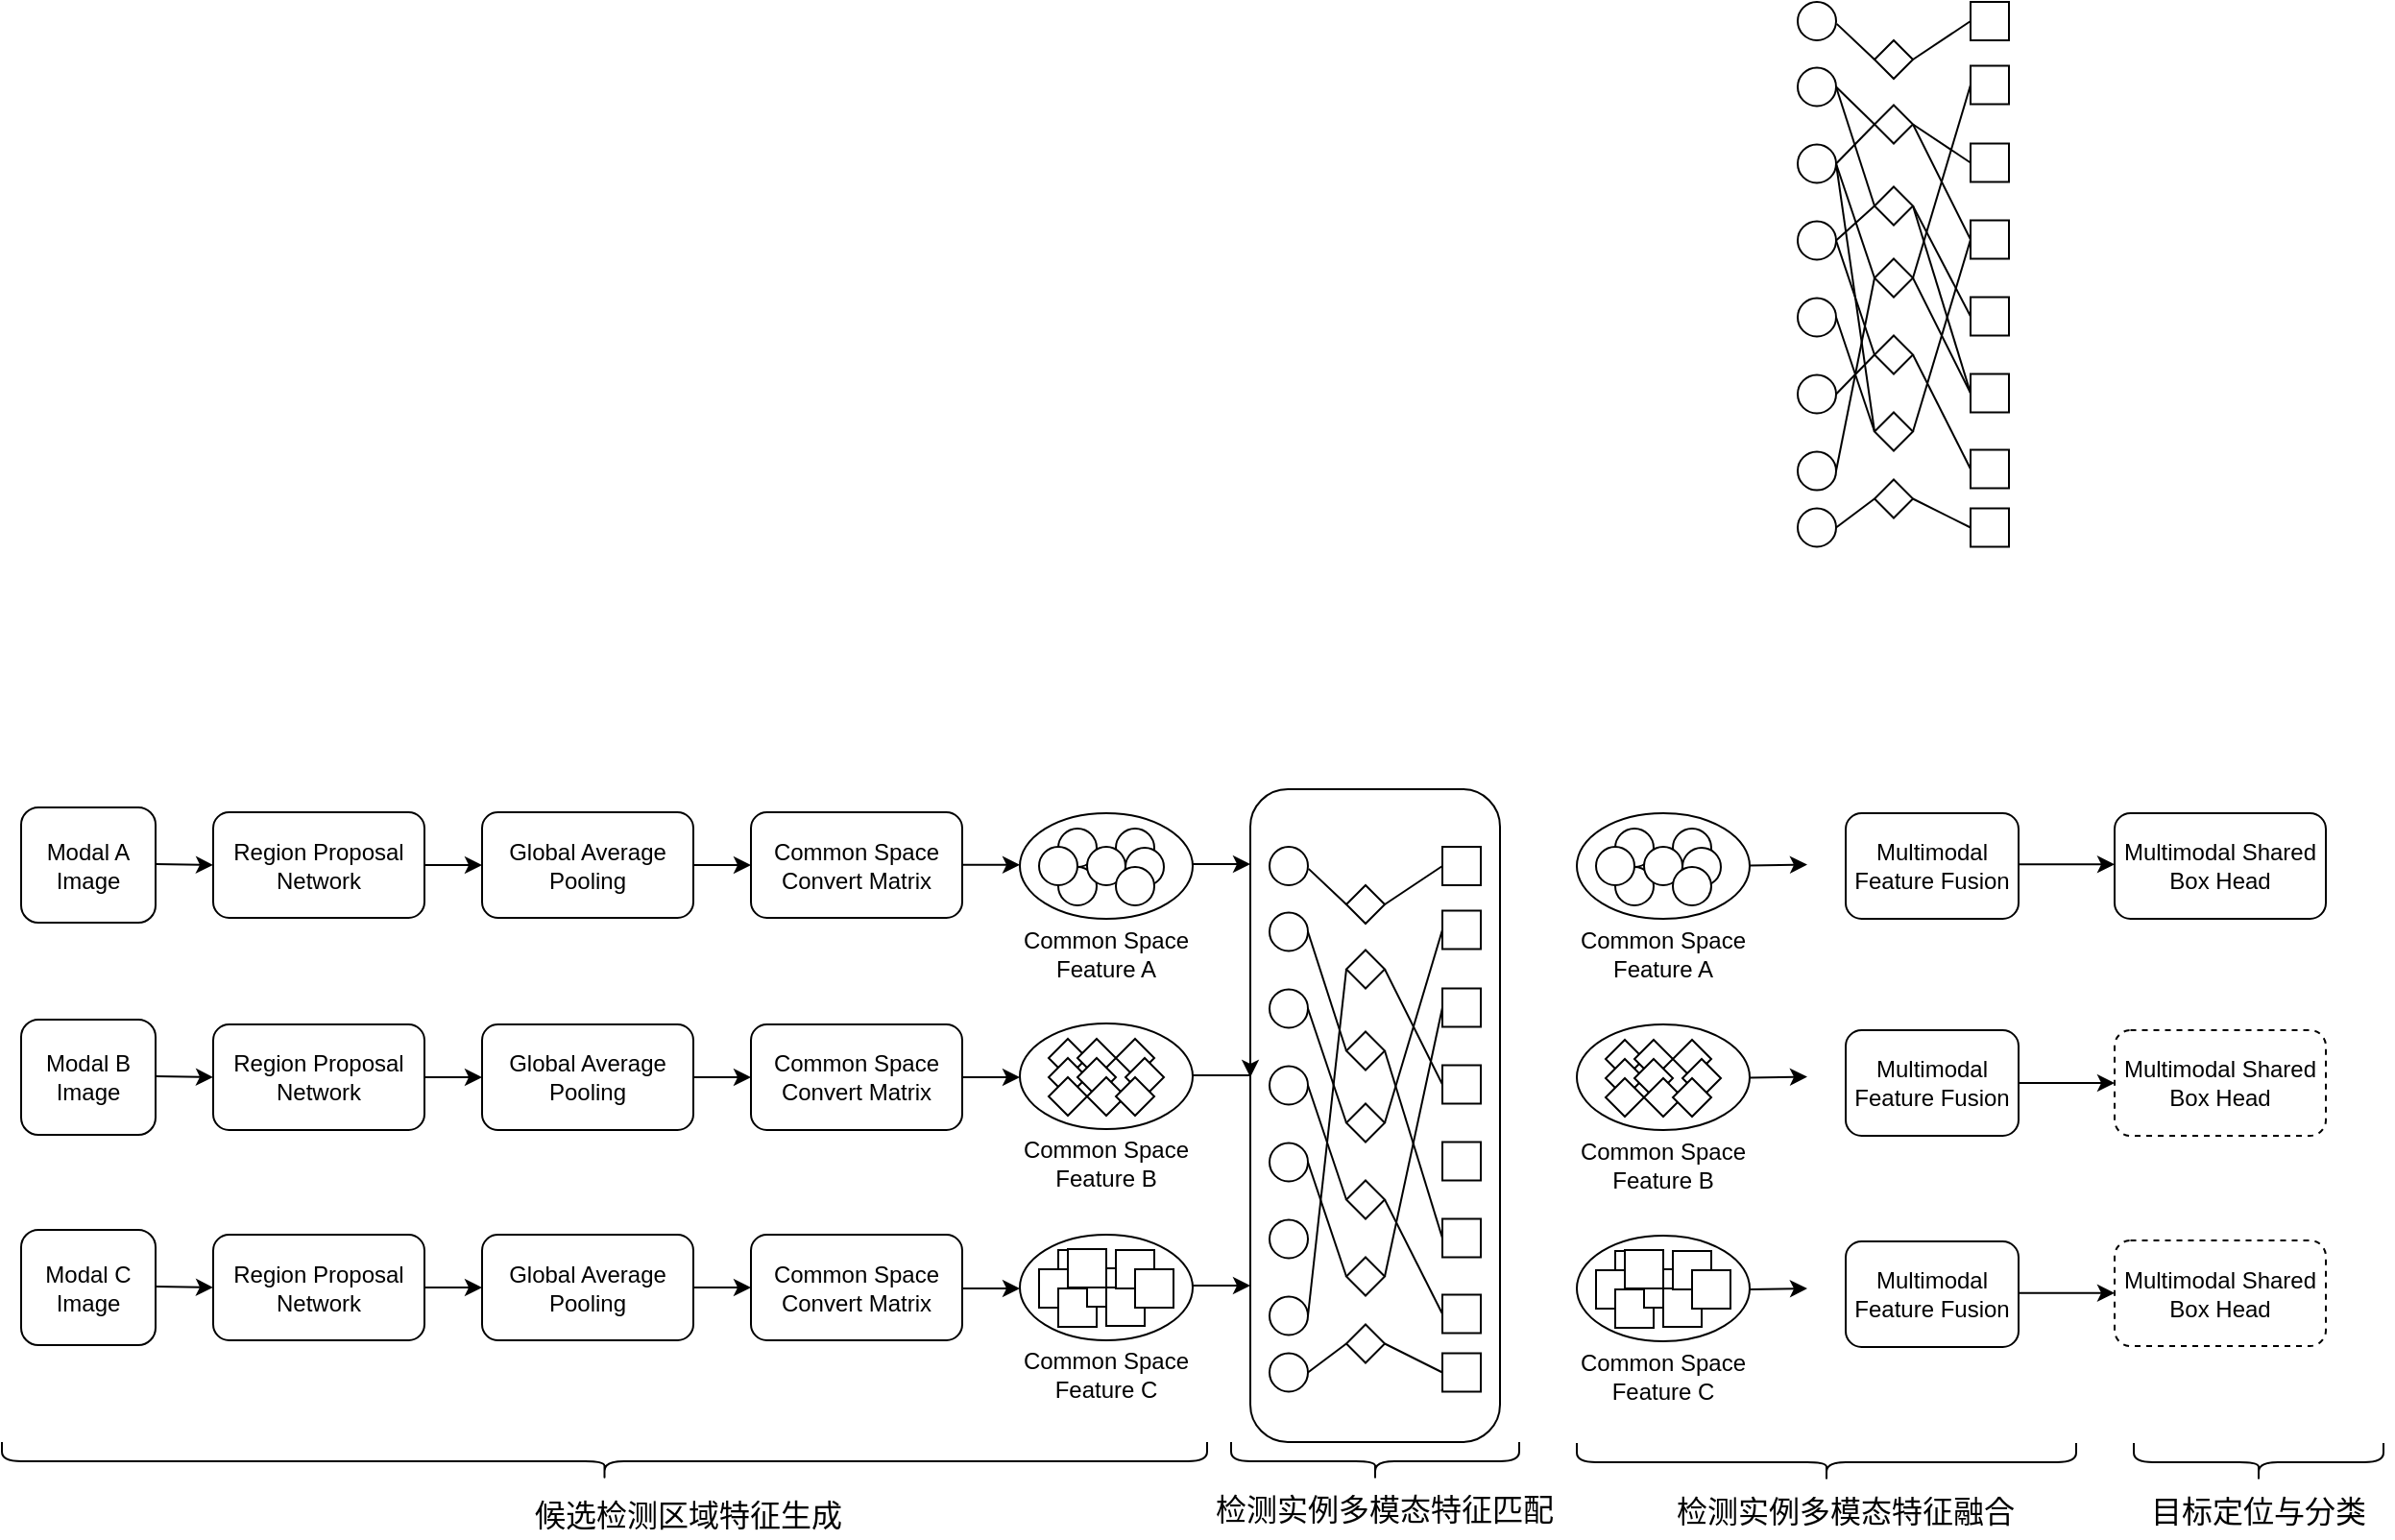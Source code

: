 <mxfile version="23.1.6" type="github">
  <diagram name="第 1 页" id="z2M5c4vALER3vp60Q3NO">
    <mxGraphModel dx="538" dy="1907" grid="1" gridSize="10" guides="1" tooltips="1" connect="1" arrows="1" fold="1" page="1" pageScale="1" pageWidth="2336" pageHeight="1654" math="0" shadow="0">
      <root>
        <mxCell id="0" />
        <mxCell id="1" parent="0" />
        <mxCell id="HAOtPfupm4dBEVP8952R-200" value="" style="rounded=1;whiteSpace=wrap;html=1;fillColor=none;" parent="1" vertex="1">
          <mxGeometry x="660" y="340" width="130" height="340" as="geometry" />
        </mxCell>
        <mxCell id="HAOtPfupm4dBEVP8952R-21" value="&lt;font style=&quot;font-size: 16px;&quot;&gt;候选检测区域特征生成&lt;/font&gt;" style="text;html=1;strokeColor=none;fillColor=none;align=center;verticalAlign=middle;whiteSpace=wrap;rounded=0;" parent="1" vertex="1">
          <mxGeometry x="285" y="705" width="165" height="25" as="geometry" />
        </mxCell>
        <mxCell id="HAOtPfupm4dBEVP8952R-22" value="&lt;font style=&quot;font-size: 16px;&quot;&gt;检测实例多模态特征匹配&lt;/font&gt;" style="text;html=1;strokeColor=none;fillColor=none;align=center;verticalAlign=middle;whiteSpace=wrap;rounded=0;" parent="1" vertex="1">
          <mxGeometry x="640" y="700" width="180" height="30" as="geometry" />
        </mxCell>
        <mxCell id="HAOtPfupm4dBEVP8952R-23" value="&lt;font style=&quot;font-size: 16px;&quot;&gt;检测实例多模态特征融合&lt;/font&gt;" style="text;html=1;strokeColor=none;fillColor=none;align=center;verticalAlign=middle;whiteSpace=wrap;rounded=0;" parent="1" vertex="1">
          <mxGeometry x="880" y="703" width="180" height="25" as="geometry" />
        </mxCell>
        <mxCell id="HAOtPfupm4dBEVP8952R-24" value="&lt;font style=&quot;font-size: 16px;&quot;&gt;目标定位与分类&lt;/font&gt;" style="text;html=1;strokeColor=none;fillColor=none;align=center;verticalAlign=middle;whiteSpace=wrap;rounded=0;" parent="1" vertex="1">
          <mxGeometry x="1115" y="705.5" width="140" height="20" as="geometry" />
        </mxCell>
        <mxCell id="HAOtPfupm4dBEVP8952R-25" value="" style="ellipse;whiteSpace=wrap;html=1;aspect=fixed;" parent="1" vertex="1">
          <mxGeometry x="945" y="-35.75" width="20" height="20" as="geometry" />
        </mxCell>
        <mxCell id="HAOtPfupm4dBEVP8952R-87" value="" style="ellipse;whiteSpace=wrap;html=1;" parent="1" vertex="1">
          <mxGeometry x="540" y="352.5" width="90" height="55" as="geometry" />
        </mxCell>
        <mxCell id="HAOtPfupm4dBEVP8952R-89" value="" style="ellipse;whiteSpace=wrap;html=1;aspect=fixed;" parent="1" vertex="1">
          <mxGeometry x="560" y="360.5" width="20" height="20" as="geometry" />
        </mxCell>
        <mxCell id="HAOtPfupm4dBEVP8952R-90" value="" style="ellipse;whiteSpace=wrap;html=1;aspect=fixed;" parent="1" vertex="1">
          <mxGeometry x="590" y="360.5" width="20" height="20" as="geometry" />
        </mxCell>
        <mxCell id="HAOtPfupm4dBEVP8952R-91" value="" style="ellipse;whiteSpace=wrap;html=1;aspect=fixed;" parent="1" vertex="1">
          <mxGeometry x="560" y="380.5" width="20" height="20" as="geometry" />
        </mxCell>
        <mxCell id="HAOtPfupm4dBEVP8952R-92" value="" style="ellipse;whiteSpace=wrap;html=1;aspect=fixed;" parent="1" vertex="1">
          <mxGeometry x="550" y="370" width="20" height="20" as="geometry" />
        </mxCell>
        <mxCell id="HAOtPfupm4dBEVP8952R-93" value="" style="ellipse;whiteSpace=wrap;html=1;aspect=fixed;" parent="1" vertex="1">
          <mxGeometry x="575" y="370" width="20" height="20" as="geometry" />
        </mxCell>
        <mxCell id="HAOtPfupm4dBEVP8952R-94" value="" style="ellipse;whiteSpace=wrap;html=1;aspect=fixed;" parent="1" vertex="1">
          <mxGeometry x="595" y="370.5" width="20" height="20" as="geometry" />
        </mxCell>
        <mxCell id="HAOtPfupm4dBEVP8952R-95" value="" style="ellipse;whiteSpace=wrap;html=1;aspect=fixed;" parent="1" vertex="1">
          <mxGeometry x="590" y="380.5" width="20" height="20" as="geometry" />
        </mxCell>
        <mxCell id="HAOtPfupm4dBEVP8952R-96" value="Common Space Feature A" style="text;html=1;strokeColor=none;fillColor=none;align=center;verticalAlign=middle;whiteSpace=wrap;rounded=0;" parent="1" vertex="1">
          <mxGeometry x="530" y="410.5" width="110" height="30" as="geometry" />
        </mxCell>
        <mxCell id="HAOtPfupm4dBEVP8952R-97" value="Modal B&lt;br&gt;Image" style="rounded=1;whiteSpace=wrap;html=1;" parent="1" vertex="1">
          <mxGeometry x="20" y="460" width="70" height="60" as="geometry" />
        </mxCell>
        <mxCell id="HAOtPfupm4dBEVP8952R-98" value="" style="endArrow=classic;html=1;rounded=0;" parent="1" edge="1">
          <mxGeometry width="50" height="50" relative="1" as="geometry">
            <mxPoint x="90" y="489.5" as="sourcePoint" />
            <mxPoint x="120" y="490" as="targetPoint" />
          </mxGeometry>
        </mxCell>
        <mxCell id="HAOtPfupm4dBEVP8952R-99" value="" style="edgeStyle=orthogonalEdgeStyle;rounded=0;orthogonalLoop=1;jettySize=auto;html=1;" parent="1" source="HAOtPfupm4dBEVP8952R-100" target="HAOtPfupm4dBEVP8952R-102" edge="1">
          <mxGeometry relative="1" as="geometry" />
        </mxCell>
        <mxCell id="HAOtPfupm4dBEVP8952R-100" value="Region Proposal&lt;br&gt;Network" style="rounded=1;whiteSpace=wrap;html=1;" parent="1" vertex="1">
          <mxGeometry x="120" y="462.5" width="110" height="55" as="geometry" />
        </mxCell>
        <mxCell id="AaImUm8lm9_AYytv0HaH-1" style="edgeStyle=orthogonalEdgeStyle;rounded=0;orthogonalLoop=1;jettySize=auto;html=1;exitX=1;exitY=0.5;exitDx=0;exitDy=0;entryX=0;entryY=0.5;entryDx=0;entryDy=0;" edge="1" parent="1" source="HAOtPfupm4dBEVP8952R-102" target="HAOtPfupm4dBEVP8952R-104">
          <mxGeometry relative="1" as="geometry" />
        </mxCell>
        <mxCell id="HAOtPfupm4dBEVP8952R-102" value="Global Average&lt;br&gt;Pooling" style="rounded=1;whiteSpace=wrap;html=1;" parent="1" vertex="1">
          <mxGeometry x="260" y="462.5" width="110" height="55" as="geometry" />
        </mxCell>
        <mxCell id="HAOtPfupm4dBEVP8952R-103" style="edgeStyle=orthogonalEdgeStyle;rounded=0;orthogonalLoop=1;jettySize=auto;html=1;exitX=1;exitY=0.5;exitDx=0;exitDy=0;entryX=0;entryY=0.5;entryDx=0;entryDy=0;" parent="1" source="HAOtPfupm4dBEVP8952R-104" target="HAOtPfupm4dBEVP8952R-105" edge="1">
          <mxGeometry relative="1" as="geometry" />
        </mxCell>
        <mxCell id="HAOtPfupm4dBEVP8952R-104" value="Common Space&lt;br&gt;Convert Matrix" style="rounded=1;whiteSpace=wrap;html=1;" parent="1" vertex="1">
          <mxGeometry x="400" y="462.5" width="110" height="55" as="geometry" />
        </mxCell>
        <mxCell id="HAOtPfupm4dBEVP8952R-105" value="" style="ellipse;whiteSpace=wrap;html=1;" parent="1" vertex="1">
          <mxGeometry x="540" y="462" width="90" height="55" as="geometry" />
        </mxCell>
        <mxCell id="HAOtPfupm4dBEVP8952R-113" value="Common Space Feature B" style="text;html=1;strokeColor=none;fillColor=none;align=center;verticalAlign=middle;whiteSpace=wrap;rounded=0;" parent="1" vertex="1">
          <mxGeometry x="530" y="520" width="110" height="30" as="geometry" />
        </mxCell>
        <mxCell id="HAOtPfupm4dBEVP8952R-120" style="edgeStyle=orthogonalEdgeStyle;rounded=0;orthogonalLoop=1;jettySize=auto;html=1;exitX=1;exitY=0.5;exitDx=0;exitDy=0;entryX=0;entryY=0.5;entryDx=0;entryDy=0;" parent="1" target="HAOtPfupm4dBEVP8952R-122" edge="1">
          <mxGeometry relative="1" as="geometry">
            <mxPoint x="510" y="600" as="sourcePoint" />
          </mxGeometry>
        </mxCell>
        <mxCell id="HAOtPfupm4dBEVP8952R-322" value="" style="edgeStyle=orthogonalEdgeStyle;rounded=0;orthogonalLoop=1;jettySize=auto;html=1;" parent="1" edge="1">
          <mxGeometry relative="1" as="geometry">
            <mxPoint x="630.0" y="598.477" as="sourcePoint" />
            <mxPoint x="660" y="599" as="targetPoint" />
          </mxGeometry>
        </mxCell>
        <mxCell id="HAOtPfupm4dBEVP8952R-122" value="" style="ellipse;whiteSpace=wrap;html=1;" parent="1" vertex="1">
          <mxGeometry x="540" y="572" width="90" height="55" as="geometry" />
        </mxCell>
        <mxCell id="HAOtPfupm4dBEVP8952R-123" value="Common Space Feature C" style="text;html=1;strokeColor=none;fillColor=none;align=center;verticalAlign=middle;whiteSpace=wrap;rounded=0;" parent="1" vertex="1">
          <mxGeometry x="530" y="630" width="110" height="30" as="geometry" />
        </mxCell>
        <mxCell id="HAOtPfupm4dBEVP8952R-126" value="" style="rhombus;whiteSpace=wrap;html=1;" parent="1" vertex="1">
          <mxGeometry x="555" y="470" width="20" height="20" as="geometry" />
        </mxCell>
        <mxCell id="HAOtPfupm4dBEVP8952R-127" value="" style="rhombus;whiteSpace=wrap;html=1;" parent="1" vertex="1">
          <mxGeometry x="555" y="480" width="20" height="20" as="geometry" />
        </mxCell>
        <mxCell id="HAOtPfupm4dBEVP8952R-128" value="" style="rhombus;whiteSpace=wrap;html=1;" parent="1" vertex="1">
          <mxGeometry x="555" y="490" width="20" height="20" as="geometry" />
        </mxCell>
        <mxCell id="HAOtPfupm4dBEVP8952R-129" value="" style="rhombus;whiteSpace=wrap;html=1;" parent="1" vertex="1">
          <mxGeometry x="570" y="470" width="20" height="20" as="geometry" />
        </mxCell>
        <mxCell id="HAOtPfupm4dBEVP8952R-130" value="" style="rhombus;whiteSpace=wrap;html=1;" parent="1" vertex="1">
          <mxGeometry x="570" y="480" width="20" height="20" as="geometry" />
        </mxCell>
        <mxCell id="HAOtPfupm4dBEVP8952R-131" value="" style="rhombus;whiteSpace=wrap;html=1;" parent="1" vertex="1">
          <mxGeometry x="590" y="470" width="20" height="20" as="geometry" />
        </mxCell>
        <mxCell id="HAOtPfupm4dBEVP8952R-132" value="" style="rhombus;whiteSpace=wrap;html=1;" parent="1" vertex="1">
          <mxGeometry x="575" y="490" width="20" height="20" as="geometry" />
        </mxCell>
        <mxCell id="HAOtPfupm4dBEVP8952R-133" value="" style="rhombus;whiteSpace=wrap;html=1;" parent="1" vertex="1">
          <mxGeometry x="595" y="480" width="20" height="20" as="geometry" />
        </mxCell>
        <mxCell id="HAOtPfupm4dBEVP8952R-134" value="" style="rhombus;whiteSpace=wrap;html=1;" parent="1" vertex="1">
          <mxGeometry x="590" y="490" width="20" height="20" as="geometry" />
        </mxCell>
        <mxCell id="HAOtPfupm4dBEVP8952R-136" value="" style="whiteSpace=wrap;html=1;aspect=fixed;" parent="1" vertex="1">
          <mxGeometry x="560" y="580" width="20" height="20" as="geometry" />
        </mxCell>
        <mxCell id="HAOtPfupm4dBEVP8952R-137" value="" style="whiteSpace=wrap;html=1;aspect=fixed;" parent="1" vertex="1">
          <mxGeometry x="550" y="590" width="20" height="20" as="geometry" />
        </mxCell>
        <mxCell id="HAOtPfupm4dBEVP8952R-138" value="" style="whiteSpace=wrap;html=1;aspect=fixed;" parent="1" vertex="1">
          <mxGeometry x="560" y="600" width="20" height="20" as="geometry" />
        </mxCell>
        <mxCell id="HAOtPfupm4dBEVP8952R-139" value="" style="whiteSpace=wrap;html=1;aspect=fixed;" parent="1" vertex="1">
          <mxGeometry x="575" y="589.5" width="20" height="20" as="geometry" />
        </mxCell>
        <mxCell id="HAOtPfupm4dBEVP8952R-140" value="" style="whiteSpace=wrap;html=1;aspect=fixed;" parent="1" vertex="1">
          <mxGeometry x="585" y="599.5" width="20" height="20" as="geometry" />
        </mxCell>
        <mxCell id="HAOtPfupm4dBEVP8952R-141" value="" style="whiteSpace=wrap;html=1;aspect=fixed;" parent="1" vertex="1">
          <mxGeometry x="565" y="579.5" width="20" height="20" as="geometry" />
        </mxCell>
        <mxCell id="HAOtPfupm4dBEVP8952R-142" value="" style="whiteSpace=wrap;html=1;aspect=fixed;" parent="1" vertex="1">
          <mxGeometry x="590" y="580" width="20" height="20" as="geometry" />
        </mxCell>
        <mxCell id="HAOtPfupm4dBEVP8952R-143" value="" style="whiteSpace=wrap;html=1;aspect=fixed;" parent="1" vertex="1">
          <mxGeometry x="600" y="590" width="20" height="20" as="geometry" />
        </mxCell>
        <mxCell id="HAOtPfupm4dBEVP8952R-145" value="" style="ellipse;whiteSpace=wrap;html=1;aspect=fixed;" parent="1" vertex="1">
          <mxGeometry x="945" y="4.25" width="20" height="20" as="geometry" />
        </mxCell>
        <mxCell id="HAOtPfupm4dBEVP8952R-146" value="" style="ellipse;whiteSpace=wrap;html=1;aspect=fixed;" parent="1" vertex="1">
          <mxGeometry x="945" y="44.25" width="20" height="20" as="geometry" />
        </mxCell>
        <mxCell id="HAOtPfupm4dBEVP8952R-147" value="" style="ellipse;whiteSpace=wrap;html=1;aspect=fixed;" parent="1" vertex="1">
          <mxGeometry x="945" y="84.25" width="20" height="20" as="geometry" />
        </mxCell>
        <mxCell id="HAOtPfupm4dBEVP8952R-148" value="" style="ellipse;whiteSpace=wrap;html=1;aspect=fixed;" parent="1" vertex="1">
          <mxGeometry x="945" y="124.25" width="20" height="20" as="geometry" />
        </mxCell>
        <mxCell id="HAOtPfupm4dBEVP8952R-149" value="" style="ellipse;whiteSpace=wrap;html=1;aspect=fixed;" parent="1" vertex="1">
          <mxGeometry x="945" y="164.25" width="20" height="20" as="geometry" />
        </mxCell>
        <mxCell id="HAOtPfupm4dBEVP8952R-150" value="" style="rhombus;whiteSpace=wrap;html=1;" parent="1" vertex="1">
          <mxGeometry x="985" y="-16.25" width="20" height="20" as="geometry" />
        </mxCell>
        <mxCell id="HAOtPfupm4dBEVP8952R-151" value="" style="rhombus;whiteSpace=wrap;html=1;" parent="1" vertex="1">
          <mxGeometry x="985" y="26.25" width="20" height="20" as="geometry" />
        </mxCell>
        <mxCell id="HAOtPfupm4dBEVP8952R-152" value="" style="rhombus;whiteSpace=wrap;html=1;" parent="1" vertex="1">
          <mxGeometry x="985" y="63.75" width="20" height="20" as="geometry" />
        </mxCell>
        <mxCell id="HAOtPfupm4dBEVP8952R-153" value="" style="rhombus;whiteSpace=wrap;html=1;" parent="1" vertex="1">
          <mxGeometry x="985" y="103.75" width="20" height="20" as="geometry" />
        </mxCell>
        <mxCell id="HAOtPfupm4dBEVP8952R-154" value="" style="rhombus;whiteSpace=wrap;html=1;" parent="1" vertex="1">
          <mxGeometry x="985" y="143.75" width="20" height="20" as="geometry" />
        </mxCell>
        <mxCell id="HAOtPfupm4dBEVP8952R-155" value="" style="whiteSpace=wrap;html=1;aspect=fixed;" parent="1" vertex="1">
          <mxGeometry x="1035" y="-36.75" width="20" height="20" as="geometry" />
        </mxCell>
        <mxCell id="HAOtPfupm4dBEVP8952R-156" value="" style="whiteSpace=wrap;html=1;aspect=fixed;" parent="1" vertex="1">
          <mxGeometry x="1035" y="3.75" width="20" height="20" as="geometry" />
        </mxCell>
        <mxCell id="HAOtPfupm4dBEVP8952R-157" value="" style="whiteSpace=wrap;html=1;aspect=fixed;" parent="1" vertex="1">
          <mxGeometry x="1035" y="43.75" width="20" height="20" as="geometry" />
        </mxCell>
        <mxCell id="HAOtPfupm4dBEVP8952R-158" value="" style="whiteSpace=wrap;html=1;aspect=fixed;" parent="1" vertex="1">
          <mxGeometry x="1035" y="83.75" width="20" height="20" as="geometry" />
        </mxCell>
        <mxCell id="HAOtPfupm4dBEVP8952R-159" value="" style="whiteSpace=wrap;html=1;aspect=fixed;" parent="1" vertex="1">
          <mxGeometry x="1035" y="123.75" width="20" height="20" as="geometry" />
        </mxCell>
        <mxCell id="HAOtPfupm4dBEVP8952R-160" value="" style="whiteSpace=wrap;html=1;aspect=fixed;" parent="1" vertex="1">
          <mxGeometry x="1035" y="163.25" width="20" height="20" as="geometry" />
        </mxCell>
        <mxCell id="HAOtPfupm4dBEVP8952R-161" value="" style="endArrow=none;html=1;rounded=0;exitX=1;exitY=0.5;exitDx=0;exitDy=0;entryX=0;entryY=0.5;entryDx=0;entryDy=0;" parent="1" source="HAOtPfupm4dBEVP8952R-25" target="HAOtPfupm4dBEVP8952R-150" edge="1">
          <mxGeometry width="50" height="50" relative="1" as="geometry">
            <mxPoint x="925" y="53.75" as="sourcePoint" />
            <mxPoint x="975" y="3.75" as="targetPoint" />
          </mxGeometry>
        </mxCell>
        <mxCell id="HAOtPfupm4dBEVP8952R-162" value="" style="endArrow=none;html=1;rounded=0;exitX=1;exitY=0.5;exitDx=0;exitDy=0;entryX=0;entryY=0.5;entryDx=0;entryDy=0;" parent="1" source="HAOtPfupm4dBEVP8952R-25" target="HAOtPfupm4dBEVP8952R-151" edge="1">
          <mxGeometry width="50" height="50" relative="1" as="geometry">
            <mxPoint x="935" y="-16.25" as="sourcePoint" />
            <mxPoint x="995" y="3.75" as="targetPoint" />
          </mxGeometry>
        </mxCell>
        <mxCell id="HAOtPfupm4dBEVP8952R-163" value="" style="endArrow=none;html=1;rounded=0;exitX=1;exitY=0.5;exitDx=0;exitDy=0;entryX=0;entryY=0.5;entryDx=0;entryDy=0;" parent="1" source="HAOtPfupm4dBEVP8952R-145" target="HAOtPfupm4dBEVP8952R-152" edge="1">
          <mxGeometry width="50" height="50" relative="1" as="geometry">
            <mxPoint x="935" y="-16.25" as="sourcePoint" />
            <mxPoint x="995" y="46.75" as="targetPoint" />
          </mxGeometry>
        </mxCell>
        <mxCell id="HAOtPfupm4dBEVP8952R-164" value="" style="endArrow=none;html=1;rounded=0;exitX=1;exitY=0.5;exitDx=0;exitDy=0;entryX=0;entryY=0.5;entryDx=0;entryDy=0;" parent="1" source="HAOtPfupm4dBEVP8952R-146" target="HAOtPfupm4dBEVP8952R-153" edge="1">
          <mxGeometry width="50" height="50" relative="1" as="geometry">
            <mxPoint x="935" y="23.75" as="sourcePoint" />
            <mxPoint x="995" y="83.75" as="targetPoint" />
          </mxGeometry>
        </mxCell>
        <mxCell id="HAOtPfupm4dBEVP8952R-165" value="" style="endArrow=none;html=1;rounded=0;exitX=1;exitY=0.5;exitDx=0;exitDy=0;entryX=0;entryY=0.5;entryDx=0;entryDy=0;" parent="1" source="HAOtPfupm4dBEVP8952R-145" target="HAOtPfupm4dBEVP8952R-154" edge="1">
          <mxGeometry width="50" height="50" relative="1" as="geometry">
            <mxPoint x="935" y="63.75" as="sourcePoint" />
            <mxPoint x="995" y="123.75" as="targetPoint" />
          </mxGeometry>
        </mxCell>
        <mxCell id="HAOtPfupm4dBEVP8952R-166" value="" style="endArrow=none;html=1;rounded=0;exitX=1;exitY=0.5;exitDx=0;exitDy=0;" parent="1" source="HAOtPfupm4dBEVP8952R-148" edge="1">
          <mxGeometry width="50" height="50" relative="1" as="geometry">
            <mxPoint x="935" y="63.75" as="sourcePoint" />
            <mxPoint x="985" y="113.75" as="targetPoint" />
          </mxGeometry>
        </mxCell>
        <mxCell id="HAOtPfupm4dBEVP8952R-167" value="" style="endArrow=none;html=1;rounded=0;exitX=1;exitY=0.5;exitDx=0;exitDy=0;entryX=0;entryY=0.5;entryDx=0;entryDy=0;" parent="1" source="HAOtPfupm4dBEVP8952R-149" target="HAOtPfupm4dBEVP8952R-152" edge="1">
          <mxGeometry width="50" height="50" relative="1" as="geometry">
            <mxPoint x="935" y="143.75" as="sourcePoint" />
            <mxPoint x="995" y="123.75" as="targetPoint" />
          </mxGeometry>
        </mxCell>
        <mxCell id="HAOtPfupm4dBEVP8952R-168" value="" style="endArrow=none;html=1;rounded=0;exitX=1;exitY=0.5;exitDx=0;exitDy=0;entryX=0;entryY=0.5;entryDx=0;entryDy=0;" parent="1" source="HAOtPfupm4dBEVP8952R-147" target="HAOtPfupm4dBEVP8952R-154" edge="1">
          <mxGeometry width="50" height="50" relative="1" as="geometry">
            <mxPoint x="935" y="183.75" as="sourcePoint" />
            <mxPoint x="995" y="83.75" as="targetPoint" />
          </mxGeometry>
        </mxCell>
        <mxCell id="HAOtPfupm4dBEVP8952R-169" value="" style="endArrow=none;html=1;rounded=0;exitX=1;exitY=0.5;exitDx=0;exitDy=0;entryX=0;entryY=0.5;entryDx=0;entryDy=0;" parent="1" source="HAOtPfupm4dBEVP8952R-146" target="HAOtPfupm4dBEVP8952R-151" edge="1">
          <mxGeometry width="50" height="50" relative="1" as="geometry">
            <mxPoint x="935" y="23.75" as="sourcePoint" />
            <mxPoint x="995" y="83.75" as="targetPoint" />
          </mxGeometry>
        </mxCell>
        <mxCell id="HAOtPfupm4dBEVP8952R-170" value="" style="endArrow=none;html=1;rounded=0;exitX=1;exitY=0.5;exitDx=0;exitDy=0;entryX=0;entryY=0.5;entryDx=0;entryDy=0;" parent="1" edge="1" target="HAOtPfupm4dBEVP8952R-156">
          <mxGeometry width="50" height="50" relative="1" as="geometry">
            <mxPoint x="1005" y="-6.25" as="sourcePoint" />
            <mxPoint x="1065" y="13.75" as="targetPoint" />
          </mxGeometry>
        </mxCell>
        <mxCell id="HAOtPfupm4dBEVP8952R-171" value="" style="endArrow=none;html=1;rounded=0;entryX=0;entryY=0.5;entryDx=0;entryDy=0;exitX=1;exitY=0.5;exitDx=0;exitDy=0;" parent="1" source="HAOtPfupm4dBEVP8952R-151" target="HAOtPfupm4dBEVP8952R-158" edge="1">
          <mxGeometry width="50" height="50" relative="1" as="geometry">
            <mxPoint x="1015" y="43.75" as="sourcePoint" />
            <mxPoint x="1065" y="98.75" as="targetPoint" />
          </mxGeometry>
        </mxCell>
        <mxCell id="HAOtPfupm4dBEVP8952R-172" value="" style="endArrow=none;html=1;rounded=0;entryX=0;entryY=0.5;entryDx=0;entryDy=0;exitX=1;exitY=0.5;exitDx=0;exitDy=0;" parent="1" source="HAOtPfupm4dBEVP8952R-152" target="HAOtPfupm4dBEVP8952R-155" edge="1">
          <mxGeometry width="50" height="50" relative="1" as="geometry">
            <mxPoint x="1015" y="46.75" as="sourcePoint" />
            <mxPoint x="1075" y="103.75" as="targetPoint" />
          </mxGeometry>
        </mxCell>
        <mxCell id="HAOtPfupm4dBEVP8952R-173" value="" style="endArrow=none;html=1;rounded=0;entryX=0;entryY=0.5;entryDx=0;entryDy=0;exitX=1;exitY=0.5;exitDx=0;exitDy=0;" parent="1" source="HAOtPfupm4dBEVP8952R-154" target="HAOtPfupm4dBEVP8952R-157" edge="1">
          <mxGeometry width="50" height="50" relative="1" as="geometry">
            <mxPoint x="1015" y="83.75" as="sourcePoint" />
            <mxPoint x="1075" y="-16.25" as="targetPoint" />
          </mxGeometry>
        </mxCell>
        <mxCell id="HAOtPfupm4dBEVP8952R-174" value="" style="endArrow=none;html=1;rounded=0;entryX=0;entryY=0.5;entryDx=0;entryDy=0;exitX=1;exitY=0.5;exitDx=0;exitDy=0;" parent="1" source="HAOtPfupm4dBEVP8952R-153" target="HAOtPfupm4dBEVP8952R-160" edge="1">
          <mxGeometry width="50" height="50" relative="1" as="geometry">
            <mxPoint x="1015" y="163.75" as="sourcePoint" />
            <mxPoint x="1075" y="63.75" as="targetPoint" />
          </mxGeometry>
        </mxCell>
        <mxCell id="HAOtPfupm4dBEVP8952R-175" value="" style="endArrow=none;html=1;rounded=0;exitX=1;exitY=0.5;exitDx=0;exitDy=0;entryX=0;entryY=0.5;entryDx=0;entryDy=0;" parent="1" edge="1" target="HAOtPfupm4dBEVP8952R-159">
          <mxGeometry width="50" height="50" relative="1" as="geometry">
            <mxPoint x="1005" y="73.75" as="sourcePoint" />
            <mxPoint x="1065" y="133.75" as="targetPoint" />
          </mxGeometry>
        </mxCell>
        <mxCell id="HAOtPfupm4dBEVP8952R-176" value="" style="endArrow=none;html=1;rounded=0;exitX=1;exitY=0.5;exitDx=0;exitDy=0;entryX=0;entryY=0.5;entryDx=0;entryDy=0;" parent="1" source="HAOtPfupm4dBEVP8952R-150" edge="1" target="HAOtPfupm4dBEVP8952R-157">
          <mxGeometry width="50" height="50" relative="1" as="geometry">
            <mxPoint x="1035" y="53.75" as="sourcePoint" />
            <mxPoint x="1065" y="53.75" as="targetPoint" />
          </mxGeometry>
        </mxCell>
        <mxCell id="HAOtPfupm4dBEVP8952R-177" value="" style="endArrow=none;html=1;rounded=0;exitX=1;exitY=0.5;exitDx=0;exitDy=0;entryX=0;entryY=0.5;entryDx=0;entryDy=0;" parent="1" edge="1" target="HAOtPfupm4dBEVP8952R-159">
          <mxGeometry width="50" height="50" relative="1" as="geometry">
            <mxPoint x="1005" y="36.25" as="sourcePoint" />
            <mxPoint x="1065" y="133.75" as="targetPoint" />
          </mxGeometry>
        </mxCell>
        <mxCell id="HAOtPfupm4dBEVP8952R-186" value="Multimodal Shared Box&amp;nbsp;Head" style="rounded=1;whiteSpace=wrap;html=1;dashed=1;" parent="1" vertex="1">
          <mxGeometry x="1110" y="465.5" width="110" height="55" as="geometry" />
        </mxCell>
        <mxCell id="HAOtPfupm4dBEVP8952R-187" value="Multimodal Shared Box&amp;nbsp;Head" style="rounded=1;whiteSpace=wrap;html=1;" parent="1" vertex="1">
          <mxGeometry x="1110" y="352.5" width="110" height="55" as="geometry" />
        </mxCell>
        <mxCell id="HAOtPfupm4dBEVP8952R-188" value="Multimodal Shared Box&amp;nbsp;Head" style="rounded=1;whiteSpace=wrap;html=1;dashed=1;" parent="1" vertex="1">
          <mxGeometry x="1110" y="575" width="110" height="55" as="geometry" />
        </mxCell>
        <mxCell id="HAOtPfupm4dBEVP8952R-202" value="" style="endArrow=none;html=1;rounded=0;exitX=1;exitY=0.5;exitDx=0;exitDy=0;entryX=0;entryY=0.5;entryDx=0;entryDy=0;" parent="1" source="HAOtPfupm4dBEVP8952R-145" target="HAOtPfupm4dBEVP8952R-150" edge="1">
          <mxGeometry width="50" height="50" relative="1" as="geometry">
            <mxPoint x="915" y="33.75" as="sourcePoint" />
            <mxPoint x="965" y="-16.25" as="targetPoint" />
          </mxGeometry>
        </mxCell>
        <mxCell id="HAOtPfupm4dBEVP8952R-268" value="" style="ellipse;whiteSpace=wrap;html=1;" parent="1" vertex="1">
          <mxGeometry x="830" y="352.5" width="90" height="55" as="geometry" />
        </mxCell>
        <mxCell id="HAOtPfupm4dBEVP8952R-269" value="" style="ellipse;whiteSpace=wrap;html=1;aspect=fixed;" parent="1" vertex="1">
          <mxGeometry x="850" y="360.5" width="20" height="20" as="geometry" />
        </mxCell>
        <mxCell id="HAOtPfupm4dBEVP8952R-270" value="" style="ellipse;whiteSpace=wrap;html=1;aspect=fixed;" parent="1" vertex="1">
          <mxGeometry x="880" y="360.5" width="20" height="20" as="geometry" />
        </mxCell>
        <mxCell id="HAOtPfupm4dBEVP8952R-271" value="" style="ellipse;whiteSpace=wrap;html=1;aspect=fixed;" parent="1" vertex="1">
          <mxGeometry x="850" y="380.5" width="20" height="20" as="geometry" />
        </mxCell>
        <mxCell id="HAOtPfupm4dBEVP8952R-272" value="" style="ellipse;whiteSpace=wrap;html=1;aspect=fixed;" parent="1" vertex="1">
          <mxGeometry x="840" y="370" width="20" height="20" as="geometry" />
        </mxCell>
        <mxCell id="HAOtPfupm4dBEVP8952R-273" value="" style="ellipse;whiteSpace=wrap;html=1;aspect=fixed;" parent="1" vertex="1">
          <mxGeometry x="865" y="370" width="20" height="20" as="geometry" />
        </mxCell>
        <mxCell id="HAOtPfupm4dBEVP8952R-274" value="" style="ellipse;whiteSpace=wrap;html=1;aspect=fixed;" parent="1" vertex="1">
          <mxGeometry x="885" y="370.5" width="20" height="20" as="geometry" />
        </mxCell>
        <mxCell id="HAOtPfupm4dBEVP8952R-275" value="" style="ellipse;whiteSpace=wrap;html=1;aspect=fixed;" parent="1" vertex="1">
          <mxGeometry x="880" y="380.5" width="20" height="20" as="geometry" />
        </mxCell>
        <mxCell id="HAOtPfupm4dBEVP8952R-276" value="Common Space Feature A" style="text;html=1;strokeColor=none;fillColor=none;align=center;verticalAlign=middle;whiteSpace=wrap;rounded=0;" parent="1" vertex="1">
          <mxGeometry x="820" y="410.5" width="110" height="30" as="geometry" />
        </mxCell>
        <mxCell id="HAOtPfupm4dBEVP8952R-277" value="" style="ellipse;whiteSpace=wrap;html=1;" parent="1" vertex="1">
          <mxGeometry x="830" y="462.5" width="90" height="55" as="geometry" />
        </mxCell>
        <mxCell id="HAOtPfupm4dBEVP8952R-278" value="Common Space Feature B" style="text;html=1;strokeColor=none;fillColor=none;align=center;verticalAlign=middle;whiteSpace=wrap;rounded=0;" parent="1" vertex="1">
          <mxGeometry x="820" y="520.5" width="110" height="30" as="geometry" />
        </mxCell>
        <mxCell id="HAOtPfupm4dBEVP8952R-279" value="" style="ellipse;whiteSpace=wrap;html=1;" parent="1" vertex="1">
          <mxGeometry x="830" y="572.5" width="90" height="55" as="geometry" />
        </mxCell>
        <mxCell id="HAOtPfupm4dBEVP8952R-280" value="Common Space Feature C" style="text;html=1;strokeColor=none;fillColor=none;align=center;verticalAlign=middle;whiteSpace=wrap;rounded=0;" parent="1" vertex="1">
          <mxGeometry x="820" y="630.5" width="110" height="30" as="geometry" />
        </mxCell>
        <mxCell id="HAOtPfupm4dBEVP8952R-281" value="" style="rhombus;whiteSpace=wrap;html=1;" parent="1" vertex="1">
          <mxGeometry x="845" y="470.5" width="20" height="20" as="geometry" />
        </mxCell>
        <mxCell id="HAOtPfupm4dBEVP8952R-282" value="" style="rhombus;whiteSpace=wrap;html=1;" parent="1" vertex="1">
          <mxGeometry x="845" y="480.5" width="20" height="20" as="geometry" />
        </mxCell>
        <mxCell id="HAOtPfupm4dBEVP8952R-283" value="" style="rhombus;whiteSpace=wrap;html=1;" parent="1" vertex="1">
          <mxGeometry x="845" y="490.5" width="20" height="20" as="geometry" />
        </mxCell>
        <mxCell id="HAOtPfupm4dBEVP8952R-284" value="" style="rhombus;whiteSpace=wrap;html=1;" parent="1" vertex="1">
          <mxGeometry x="860" y="470.5" width="20" height="20" as="geometry" />
        </mxCell>
        <mxCell id="HAOtPfupm4dBEVP8952R-285" value="" style="rhombus;whiteSpace=wrap;html=1;" parent="1" vertex="1">
          <mxGeometry x="860" y="480.5" width="20" height="20" as="geometry" />
        </mxCell>
        <mxCell id="HAOtPfupm4dBEVP8952R-286" value="" style="rhombus;whiteSpace=wrap;html=1;" parent="1" vertex="1">
          <mxGeometry x="880" y="470.5" width="20" height="20" as="geometry" />
        </mxCell>
        <mxCell id="HAOtPfupm4dBEVP8952R-287" value="" style="rhombus;whiteSpace=wrap;html=1;" parent="1" vertex="1">
          <mxGeometry x="865" y="490.5" width="20" height="20" as="geometry" />
        </mxCell>
        <mxCell id="HAOtPfupm4dBEVP8952R-288" value="" style="rhombus;whiteSpace=wrap;html=1;" parent="1" vertex="1">
          <mxGeometry x="885" y="480.5" width="20" height="20" as="geometry" />
        </mxCell>
        <mxCell id="HAOtPfupm4dBEVP8952R-289" value="" style="rhombus;whiteSpace=wrap;html=1;" parent="1" vertex="1">
          <mxGeometry x="880" y="490.5" width="20" height="20" as="geometry" />
        </mxCell>
        <mxCell id="HAOtPfupm4dBEVP8952R-290" value="" style="whiteSpace=wrap;html=1;aspect=fixed;" parent="1" vertex="1">
          <mxGeometry x="850" y="580.5" width="20" height="20" as="geometry" />
        </mxCell>
        <mxCell id="HAOtPfupm4dBEVP8952R-291" value="" style="whiteSpace=wrap;html=1;aspect=fixed;" parent="1" vertex="1">
          <mxGeometry x="840" y="590.5" width="20" height="20" as="geometry" />
        </mxCell>
        <mxCell id="HAOtPfupm4dBEVP8952R-292" value="" style="whiteSpace=wrap;html=1;aspect=fixed;" parent="1" vertex="1">
          <mxGeometry x="850" y="600.5" width="20" height="20" as="geometry" />
        </mxCell>
        <mxCell id="HAOtPfupm4dBEVP8952R-293" value="" style="whiteSpace=wrap;html=1;aspect=fixed;" parent="1" vertex="1">
          <mxGeometry x="865" y="590" width="20" height="20" as="geometry" />
        </mxCell>
        <mxCell id="HAOtPfupm4dBEVP8952R-294" value="" style="whiteSpace=wrap;html=1;aspect=fixed;" parent="1" vertex="1">
          <mxGeometry x="875" y="600" width="20" height="20" as="geometry" />
        </mxCell>
        <mxCell id="HAOtPfupm4dBEVP8952R-295" value="" style="whiteSpace=wrap;html=1;aspect=fixed;" parent="1" vertex="1">
          <mxGeometry x="855" y="580" width="20" height="20" as="geometry" />
        </mxCell>
        <mxCell id="HAOtPfupm4dBEVP8952R-296" value="" style="whiteSpace=wrap;html=1;aspect=fixed;" parent="1" vertex="1">
          <mxGeometry x="880" y="580.5" width="20" height="20" as="geometry" />
        </mxCell>
        <mxCell id="HAOtPfupm4dBEVP8952R-297" value="" style="whiteSpace=wrap;html=1;aspect=fixed;" parent="1" vertex="1">
          <mxGeometry x="890" y="590.5" width="20" height="20" as="geometry" />
        </mxCell>
        <mxCell id="HAOtPfupm4dBEVP8952R-299" value="Multimodal&lt;br style=&quot;border-color: var(--border-color);&quot;&gt;Feature Fusion" style="rounded=1;whiteSpace=wrap;html=1;" parent="1" vertex="1">
          <mxGeometry x="970" y="352.5" width="90" height="55" as="geometry" />
        </mxCell>
        <mxCell id="HAOtPfupm4dBEVP8952R-312" style="edgeStyle=orthogonalEdgeStyle;rounded=0;orthogonalLoop=1;jettySize=auto;html=1;exitX=1;exitY=0.5;exitDx=0;exitDy=0;" parent="1" source="HAOtPfupm4dBEVP8952R-303" target="HAOtPfupm4dBEVP8952R-186" edge="1">
          <mxGeometry relative="1" as="geometry" />
        </mxCell>
        <mxCell id="HAOtPfupm4dBEVP8952R-303" value="Multimodal&lt;br style=&quot;border-color: var(--border-color);&quot;&gt;Feature Fusion" style="rounded=1;whiteSpace=wrap;html=1;" parent="1" vertex="1">
          <mxGeometry x="970" y="465.5" width="90" height="55" as="geometry" />
        </mxCell>
        <mxCell id="HAOtPfupm4dBEVP8952R-304" value="Multimodal&lt;br style=&quot;border-color: var(--border-color);&quot;&gt;Feature Fusion" style="rounded=1;whiteSpace=wrap;html=1;" parent="1" vertex="1">
          <mxGeometry x="970" y="575.5" width="90" height="55" as="geometry" />
        </mxCell>
        <mxCell id="HAOtPfupm4dBEVP8952R-315" style="edgeStyle=orthogonalEdgeStyle;rounded=0;orthogonalLoop=1;jettySize=auto;html=1;exitX=1;exitY=0.5;exitDx=0;exitDy=0;" parent="1" edge="1">
          <mxGeometry relative="1" as="geometry">
            <mxPoint x="1060" y="602.4" as="sourcePoint" />
            <mxPoint x="1110" y="602.4" as="targetPoint" />
          </mxGeometry>
        </mxCell>
        <mxCell id="HAOtPfupm4dBEVP8952R-316" style="edgeStyle=orthogonalEdgeStyle;rounded=0;orthogonalLoop=1;jettySize=auto;html=1;exitX=1;exitY=0.5;exitDx=0;exitDy=0;" parent="1" edge="1">
          <mxGeometry relative="1" as="geometry">
            <mxPoint x="1060" y="379.16" as="sourcePoint" />
            <mxPoint x="1110" y="379.16" as="targetPoint" />
          </mxGeometry>
        </mxCell>
        <mxCell id="HAOtPfupm4dBEVP8952R-318" value="" style="shape=curlyBracket;whiteSpace=wrap;html=1;rounded=1;flipH=1;labelPosition=right;verticalLabelPosition=middle;align=left;verticalAlign=middle;rotation=90;" parent="1" vertex="1">
          <mxGeometry x="313.75" y="376.25" width="20" height="627.5" as="geometry" />
        </mxCell>
        <mxCell id="HAOtPfupm4dBEVP8952R-319" value="" style="shape=curlyBracket;whiteSpace=wrap;html=1;rounded=1;flipH=1;labelPosition=right;verticalLabelPosition=middle;align=left;verticalAlign=middle;rotation=90;" parent="1" vertex="1">
          <mxGeometry x="715" y="615" width="20" height="150" as="geometry" />
        </mxCell>
        <mxCell id="HAOtPfupm4dBEVP8952R-320" value="" style="shape=curlyBracket;whiteSpace=wrap;html=1;rounded=1;flipH=1;labelPosition=right;verticalLabelPosition=middle;align=left;verticalAlign=middle;rotation=90;" parent="1" vertex="1">
          <mxGeometry x="950" y="560.5" width="20" height="260" as="geometry" />
        </mxCell>
        <mxCell id="HAOtPfupm4dBEVP8952R-321" value="" style="shape=curlyBracket;whiteSpace=wrap;html=1;rounded=1;flipH=1;labelPosition=right;verticalLabelPosition=middle;align=left;verticalAlign=middle;rotation=90;" parent="1" vertex="1">
          <mxGeometry x="1175" y="625.5" width="20" height="130" as="geometry" />
        </mxCell>
        <mxCell id="HAOtPfupm4dBEVP8952R-324" value="" style="edgeStyle=orthogonalEdgeStyle;rounded=0;orthogonalLoop=1;jettySize=auto;html=1;" parent="1" edge="1">
          <mxGeometry relative="1" as="geometry">
            <mxPoint x="630.0" y="378.997" as="sourcePoint" />
            <mxPoint x="660" y="379" as="targetPoint" />
          </mxGeometry>
        </mxCell>
        <mxCell id="AaImUm8lm9_AYytv0HaH-2" value="Modal A&lt;br&gt;Image" style="rounded=1;whiteSpace=wrap;html=1;" vertex="1" parent="1">
          <mxGeometry x="20" y="349.5" width="70" height="60" as="geometry" />
        </mxCell>
        <mxCell id="AaImUm8lm9_AYytv0HaH-3" value="" style="endArrow=classic;html=1;rounded=0;" edge="1" parent="1">
          <mxGeometry width="50" height="50" relative="1" as="geometry">
            <mxPoint x="90" y="379" as="sourcePoint" />
            <mxPoint x="120" y="379.5" as="targetPoint" />
          </mxGeometry>
        </mxCell>
        <mxCell id="AaImUm8lm9_AYytv0HaH-4" value="" style="edgeStyle=orthogonalEdgeStyle;rounded=0;orthogonalLoop=1;jettySize=auto;html=1;" edge="1" parent="1" source="AaImUm8lm9_AYytv0HaH-5" target="AaImUm8lm9_AYytv0HaH-7">
          <mxGeometry relative="1" as="geometry" />
        </mxCell>
        <mxCell id="AaImUm8lm9_AYytv0HaH-5" value="Region Proposal&lt;br&gt;Network" style="rounded=1;whiteSpace=wrap;html=1;" vertex="1" parent="1">
          <mxGeometry x="120" y="352" width="110" height="55" as="geometry" />
        </mxCell>
        <mxCell id="AaImUm8lm9_AYytv0HaH-6" style="edgeStyle=orthogonalEdgeStyle;rounded=0;orthogonalLoop=1;jettySize=auto;html=1;exitX=1;exitY=0.5;exitDx=0;exitDy=0;entryX=0;entryY=0.5;entryDx=0;entryDy=0;" edge="1" parent="1" source="AaImUm8lm9_AYytv0HaH-7" target="AaImUm8lm9_AYytv0HaH-8">
          <mxGeometry relative="1" as="geometry" />
        </mxCell>
        <mxCell id="AaImUm8lm9_AYytv0HaH-7" value="Global Average&lt;br&gt;Pooling" style="rounded=1;whiteSpace=wrap;html=1;" vertex="1" parent="1">
          <mxGeometry x="260" y="352" width="110" height="55" as="geometry" />
        </mxCell>
        <mxCell id="AaImUm8lm9_AYytv0HaH-8" value="Common Space&lt;br&gt;Convert Matrix" style="rounded=1;whiteSpace=wrap;html=1;" vertex="1" parent="1">
          <mxGeometry x="400" y="352" width="110" height="55" as="geometry" />
        </mxCell>
        <mxCell id="AaImUm8lm9_AYytv0HaH-9" style="edgeStyle=orthogonalEdgeStyle;rounded=0;orthogonalLoop=1;jettySize=auto;html=1;exitX=1;exitY=0.5;exitDx=0;exitDy=0;entryX=0;entryY=0.5;entryDx=0;entryDy=0;" edge="1" parent="1">
          <mxGeometry relative="1" as="geometry">
            <mxPoint x="510" y="379.41" as="sourcePoint" />
            <mxPoint x="540" y="379.41" as="targetPoint" />
          </mxGeometry>
        </mxCell>
        <mxCell id="AaImUm8lm9_AYytv0HaH-10" value="Modal C&lt;br&gt;Image" style="rounded=1;whiteSpace=wrap;html=1;" vertex="1" parent="1">
          <mxGeometry x="20" y="569.5" width="70" height="60" as="geometry" />
        </mxCell>
        <mxCell id="AaImUm8lm9_AYytv0HaH-11" value="" style="endArrow=classic;html=1;rounded=0;" edge="1" parent="1">
          <mxGeometry width="50" height="50" relative="1" as="geometry">
            <mxPoint x="90" y="599" as="sourcePoint" />
            <mxPoint x="120" y="599.5" as="targetPoint" />
          </mxGeometry>
        </mxCell>
        <mxCell id="AaImUm8lm9_AYytv0HaH-12" value="" style="edgeStyle=orthogonalEdgeStyle;rounded=0;orthogonalLoop=1;jettySize=auto;html=1;" edge="1" parent="1" source="AaImUm8lm9_AYytv0HaH-13" target="AaImUm8lm9_AYytv0HaH-15">
          <mxGeometry relative="1" as="geometry" />
        </mxCell>
        <mxCell id="AaImUm8lm9_AYytv0HaH-13" value="Region Proposal&lt;br&gt;Network" style="rounded=1;whiteSpace=wrap;html=1;" vertex="1" parent="1">
          <mxGeometry x="120" y="572" width="110" height="55" as="geometry" />
        </mxCell>
        <mxCell id="AaImUm8lm9_AYytv0HaH-14" style="edgeStyle=orthogonalEdgeStyle;rounded=0;orthogonalLoop=1;jettySize=auto;html=1;exitX=1;exitY=0.5;exitDx=0;exitDy=0;entryX=0;entryY=0.5;entryDx=0;entryDy=0;" edge="1" parent="1" source="AaImUm8lm9_AYytv0HaH-15" target="AaImUm8lm9_AYytv0HaH-16">
          <mxGeometry relative="1" as="geometry" />
        </mxCell>
        <mxCell id="AaImUm8lm9_AYytv0HaH-15" value="Global Average&lt;br&gt;Pooling" style="rounded=1;whiteSpace=wrap;html=1;" vertex="1" parent="1">
          <mxGeometry x="260" y="572" width="110" height="55" as="geometry" />
        </mxCell>
        <mxCell id="AaImUm8lm9_AYytv0HaH-16" value="Common Space&lt;br&gt;Convert Matrix" style="rounded=1;whiteSpace=wrap;html=1;" vertex="1" parent="1">
          <mxGeometry x="400" y="572" width="110" height="55" as="geometry" />
        </mxCell>
        <mxCell id="AaImUm8lm9_AYytv0HaH-17" value="" style="edgeStyle=orthogonalEdgeStyle;rounded=0;orthogonalLoop=1;jettySize=auto;html=1;" edge="1" parent="1">
          <mxGeometry relative="1" as="geometry">
            <mxPoint x="630.0" y="488.997" as="sourcePoint" />
            <mxPoint x="660" y="490" as="targetPoint" />
            <Array as="points">
              <mxPoint x="660" y="489" />
            </Array>
          </mxGeometry>
        </mxCell>
        <mxCell id="AaImUm8lm9_AYytv0HaH-18" value="" style="rhombus;whiteSpace=wrap;html=1;" vertex="1" parent="1">
          <mxGeometry x="985" y="-50" width="20" height="20" as="geometry" />
        </mxCell>
        <mxCell id="AaImUm8lm9_AYytv0HaH-19" value="" style="rhombus;whiteSpace=wrap;html=1;" vertex="1" parent="1">
          <mxGeometry x="985" y="178.75" width="20" height="20" as="geometry" />
        </mxCell>
        <mxCell id="AaImUm8lm9_AYytv0HaH-20" value="" style="ellipse;whiteSpace=wrap;html=1;aspect=fixed;" vertex="1" parent="1">
          <mxGeometry x="945" y="-70" width="20" height="20" as="geometry" />
        </mxCell>
        <mxCell id="AaImUm8lm9_AYytv0HaH-21" value="" style="whiteSpace=wrap;html=1;aspect=fixed;" vertex="1" parent="1">
          <mxGeometry x="1035" y="-70" width="20" height="20" as="geometry" />
        </mxCell>
        <mxCell id="AaImUm8lm9_AYytv0HaH-22" value="" style="ellipse;whiteSpace=wrap;html=1;aspect=fixed;" vertex="1" parent="1">
          <mxGeometry x="945" y="193.75" width="20" height="20" as="geometry" />
        </mxCell>
        <mxCell id="AaImUm8lm9_AYytv0HaH-23" value="" style="whiteSpace=wrap;html=1;aspect=fixed;" vertex="1" parent="1">
          <mxGeometry x="1035" y="193.75" width="20" height="20" as="geometry" />
        </mxCell>
        <mxCell id="AaImUm8lm9_AYytv0HaH-24" value="" style="endArrow=none;html=1;rounded=0;exitX=1;exitY=0.5;exitDx=0;exitDy=0;entryX=0;entryY=0.5;entryDx=0;entryDy=0;" edge="1" parent="1" source="AaImUm8lm9_AYytv0HaH-22" target="AaImUm8lm9_AYytv0HaH-19">
          <mxGeometry width="50" height="50" relative="1" as="geometry">
            <mxPoint x="975" y="184.75" as="sourcePoint" />
            <mxPoint x="995" y="83.75" as="targetPoint" />
          </mxGeometry>
        </mxCell>
        <mxCell id="AaImUm8lm9_AYytv0HaH-25" value="" style="endArrow=none;html=1;rounded=0;exitX=1;exitY=0.5;exitDx=0;exitDy=0;entryX=0;entryY=0.5;entryDx=0;entryDy=0;" edge="1" parent="1" source="AaImUm8lm9_AYytv0HaH-19" target="AaImUm8lm9_AYytv0HaH-23">
          <mxGeometry width="50" height="50" relative="1" as="geometry">
            <mxPoint x="975" y="213.75" as="sourcePoint" />
            <mxPoint x="995" y="198.75" as="targetPoint" />
          </mxGeometry>
        </mxCell>
        <mxCell id="AaImUm8lm9_AYytv0HaH-26" value="" style="endArrow=none;html=1;rounded=0;exitX=1.017;exitY=0.572;exitDx=0;exitDy=0;entryX=0;entryY=0.5;entryDx=0;entryDy=0;exitPerimeter=0;" edge="1" parent="1" source="AaImUm8lm9_AYytv0HaH-20" target="AaImUm8lm9_AYytv0HaH-18">
          <mxGeometry width="50" height="50" relative="1" as="geometry">
            <mxPoint x="965" y="-65.25" as="sourcePoint" />
            <mxPoint x="985" y="73.75" as="targetPoint" />
          </mxGeometry>
        </mxCell>
        <mxCell id="AaImUm8lm9_AYytv0HaH-27" value="" style="endArrow=none;html=1;rounded=0;exitX=1;exitY=0.5;exitDx=0;exitDy=0;entryX=0;entryY=0.5;entryDx=0;entryDy=0;" edge="1" parent="1" source="AaImUm8lm9_AYytv0HaH-18" target="AaImUm8lm9_AYytv0HaH-21">
          <mxGeometry width="50" height="50" relative="1" as="geometry">
            <mxPoint x="1005" y="-37.25" as="sourcePoint" />
            <mxPoint x="1025" y="-19.25" as="targetPoint" />
          </mxGeometry>
        </mxCell>
        <mxCell id="AaImUm8lm9_AYytv0HaH-28" value="" style="ellipse;whiteSpace=wrap;html=1;aspect=fixed;" vertex="1" parent="1">
          <mxGeometry x="670" y="404.25" width="20" height="20" as="geometry" />
        </mxCell>
        <mxCell id="AaImUm8lm9_AYytv0HaH-29" value="" style="ellipse;whiteSpace=wrap;html=1;aspect=fixed;" vertex="1" parent="1">
          <mxGeometry x="670" y="444.25" width="20" height="20" as="geometry" />
        </mxCell>
        <mxCell id="AaImUm8lm9_AYytv0HaH-30" value="" style="ellipse;whiteSpace=wrap;html=1;aspect=fixed;" vertex="1" parent="1">
          <mxGeometry x="670" y="484.25" width="20" height="20" as="geometry" />
        </mxCell>
        <mxCell id="AaImUm8lm9_AYytv0HaH-31" value="" style="ellipse;whiteSpace=wrap;html=1;aspect=fixed;" vertex="1" parent="1">
          <mxGeometry x="670" y="524.25" width="20" height="20" as="geometry" />
        </mxCell>
        <mxCell id="AaImUm8lm9_AYytv0HaH-32" value="" style="ellipse;whiteSpace=wrap;html=1;aspect=fixed;" vertex="1" parent="1">
          <mxGeometry x="670" y="564.25" width="20" height="20" as="geometry" />
        </mxCell>
        <mxCell id="AaImUm8lm9_AYytv0HaH-33" value="" style="ellipse;whiteSpace=wrap;html=1;aspect=fixed;" vertex="1" parent="1">
          <mxGeometry x="670" y="604.25" width="20" height="20" as="geometry" />
        </mxCell>
        <mxCell id="AaImUm8lm9_AYytv0HaH-34" value="" style="rhombus;whiteSpace=wrap;html=1;" vertex="1" parent="1">
          <mxGeometry x="710" y="423.75" width="20" height="20" as="geometry" />
        </mxCell>
        <mxCell id="AaImUm8lm9_AYytv0HaH-35" value="" style="rhombus;whiteSpace=wrap;html=1;" vertex="1" parent="1">
          <mxGeometry x="710" y="466.25" width="20" height="20" as="geometry" />
        </mxCell>
        <mxCell id="AaImUm8lm9_AYytv0HaH-36" value="" style="rhombus;whiteSpace=wrap;html=1;" vertex="1" parent="1">
          <mxGeometry x="710" y="503.75" width="20" height="20" as="geometry" />
        </mxCell>
        <mxCell id="AaImUm8lm9_AYytv0HaH-37" value="" style="rhombus;whiteSpace=wrap;html=1;" vertex="1" parent="1">
          <mxGeometry x="710" y="543.75" width="20" height="20" as="geometry" />
        </mxCell>
        <mxCell id="AaImUm8lm9_AYytv0HaH-38" value="" style="rhombus;whiteSpace=wrap;html=1;" vertex="1" parent="1">
          <mxGeometry x="710" y="583.75" width="20" height="20" as="geometry" />
        </mxCell>
        <mxCell id="AaImUm8lm9_AYytv0HaH-39" value="" style="whiteSpace=wrap;html=1;aspect=fixed;" vertex="1" parent="1">
          <mxGeometry x="760" y="403.25" width="20" height="20" as="geometry" />
        </mxCell>
        <mxCell id="AaImUm8lm9_AYytv0HaH-40" value="" style="whiteSpace=wrap;html=1;aspect=fixed;" vertex="1" parent="1">
          <mxGeometry x="760" y="443.75" width="20" height="20" as="geometry" />
        </mxCell>
        <mxCell id="AaImUm8lm9_AYytv0HaH-41" value="" style="whiteSpace=wrap;html=1;aspect=fixed;" vertex="1" parent="1">
          <mxGeometry x="760" y="483.75" width="20" height="20" as="geometry" />
        </mxCell>
        <mxCell id="AaImUm8lm9_AYytv0HaH-42" value="" style="whiteSpace=wrap;html=1;aspect=fixed;" vertex="1" parent="1">
          <mxGeometry x="760" y="523.75" width="20" height="20" as="geometry" />
        </mxCell>
        <mxCell id="AaImUm8lm9_AYytv0HaH-43" value="" style="whiteSpace=wrap;html=1;aspect=fixed;" vertex="1" parent="1">
          <mxGeometry x="760" y="563.75" width="20" height="20" as="geometry" />
        </mxCell>
        <mxCell id="AaImUm8lm9_AYytv0HaH-44" value="" style="whiteSpace=wrap;html=1;aspect=fixed;" vertex="1" parent="1">
          <mxGeometry x="760" y="603.25" width="20" height="20" as="geometry" />
        </mxCell>
        <mxCell id="AaImUm8lm9_AYytv0HaH-46" value="" style="endArrow=none;html=1;rounded=0;exitX=1;exitY=0.5;exitDx=0;exitDy=0;entryX=0;entryY=0.5;entryDx=0;entryDy=0;" edge="1" parent="1" source="AaImUm8lm9_AYytv0HaH-28" target="AaImUm8lm9_AYytv0HaH-35">
          <mxGeometry width="50" height="50" relative="1" as="geometry">
            <mxPoint x="660" y="423.75" as="sourcePoint" />
            <mxPoint x="720" y="443.75" as="targetPoint" />
          </mxGeometry>
        </mxCell>
        <mxCell id="AaImUm8lm9_AYytv0HaH-47" value="" style="endArrow=none;html=1;rounded=0;exitX=1;exitY=0.5;exitDx=0;exitDy=0;entryX=0;entryY=0.5;entryDx=0;entryDy=0;" edge="1" parent="1" source="AaImUm8lm9_AYytv0HaH-29" target="AaImUm8lm9_AYytv0HaH-36">
          <mxGeometry width="50" height="50" relative="1" as="geometry">
            <mxPoint x="660" y="423.75" as="sourcePoint" />
            <mxPoint x="720" y="486.75" as="targetPoint" />
          </mxGeometry>
        </mxCell>
        <mxCell id="AaImUm8lm9_AYytv0HaH-48" value="" style="endArrow=none;html=1;rounded=0;exitX=1;exitY=0.5;exitDx=0;exitDy=0;entryX=0;entryY=0.5;entryDx=0;entryDy=0;" edge="1" parent="1" source="AaImUm8lm9_AYytv0HaH-30" target="AaImUm8lm9_AYytv0HaH-37">
          <mxGeometry width="50" height="50" relative="1" as="geometry">
            <mxPoint x="660" y="463.75" as="sourcePoint" />
            <mxPoint x="720" y="523.75" as="targetPoint" />
          </mxGeometry>
        </mxCell>
        <mxCell id="AaImUm8lm9_AYytv0HaH-51" value="" style="endArrow=none;html=1;rounded=0;exitX=1;exitY=0.5;exitDx=0;exitDy=0;entryX=0;entryY=0.5;entryDx=0;entryDy=0;" edge="1" parent="1" source="AaImUm8lm9_AYytv0HaH-33" target="AaImUm8lm9_AYytv0HaH-34">
          <mxGeometry width="50" height="50" relative="1" as="geometry">
            <mxPoint x="660" y="583.75" as="sourcePoint" />
            <mxPoint x="720" y="563.75" as="targetPoint" />
          </mxGeometry>
        </mxCell>
        <mxCell id="AaImUm8lm9_AYytv0HaH-52" value="" style="endArrow=none;html=1;rounded=0;exitX=1;exitY=0.5;exitDx=0;exitDy=0;entryX=0;entryY=0.5;entryDx=0;entryDy=0;" edge="1" parent="1" source="AaImUm8lm9_AYytv0HaH-31" target="AaImUm8lm9_AYytv0HaH-38">
          <mxGeometry width="50" height="50" relative="1" as="geometry">
            <mxPoint x="660" y="623.75" as="sourcePoint" />
            <mxPoint x="720" y="523.75" as="targetPoint" />
          </mxGeometry>
        </mxCell>
        <mxCell id="AaImUm8lm9_AYytv0HaH-56" value="" style="endArrow=none;html=1;rounded=0;entryX=0;entryY=0.5;entryDx=0;entryDy=0;exitX=1;exitY=0.5;exitDx=0;exitDy=0;" edge="1" parent="1" source="AaImUm8lm9_AYytv0HaH-36" target="AaImUm8lm9_AYytv0HaH-39">
          <mxGeometry width="50" height="50" relative="1" as="geometry">
            <mxPoint x="740" y="486.75" as="sourcePoint" />
            <mxPoint x="800" y="543.75" as="targetPoint" />
          </mxGeometry>
        </mxCell>
        <mxCell id="AaImUm8lm9_AYytv0HaH-57" value="" style="endArrow=none;html=1;rounded=0;entryX=0;entryY=0.5;entryDx=0;entryDy=0;exitX=1;exitY=0.5;exitDx=0;exitDy=0;" edge="1" parent="1" source="AaImUm8lm9_AYytv0HaH-38" target="AaImUm8lm9_AYytv0HaH-40">
          <mxGeometry width="50" height="50" relative="1" as="geometry">
            <mxPoint x="740" y="523.75" as="sourcePoint" />
            <mxPoint x="800" y="423.75" as="targetPoint" />
          </mxGeometry>
        </mxCell>
        <mxCell id="AaImUm8lm9_AYytv0HaH-58" value="" style="endArrow=none;html=1;rounded=0;entryX=0;entryY=0.5;entryDx=0;entryDy=0;exitX=1;exitY=0.5;exitDx=0;exitDy=0;" edge="1" parent="1" source="AaImUm8lm9_AYytv0HaH-37" target="AaImUm8lm9_AYytv0HaH-44">
          <mxGeometry width="50" height="50" relative="1" as="geometry">
            <mxPoint x="740" y="603.75" as="sourcePoint" />
            <mxPoint x="800" y="503.75" as="targetPoint" />
          </mxGeometry>
        </mxCell>
        <mxCell id="AaImUm8lm9_AYytv0HaH-60" value="" style="endArrow=none;html=1;rounded=0;exitX=1;exitY=0.5;exitDx=0;exitDy=0;entryX=0;entryY=0.5;entryDx=0;entryDy=0;" edge="1" parent="1" source="AaImUm8lm9_AYytv0HaH-34" target="AaImUm8lm9_AYytv0HaH-41">
          <mxGeometry width="50" height="50" relative="1" as="geometry">
            <mxPoint x="760" y="493.75" as="sourcePoint" />
            <mxPoint x="790" y="493.75" as="targetPoint" />
          </mxGeometry>
        </mxCell>
        <mxCell id="AaImUm8lm9_AYytv0HaH-61" value="" style="endArrow=none;html=1;rounded=0;exitX=1;exitY=0.5;exitDx=0;exitDy=0;entryX=0;entryY=0.5;entryDx=0;entryDy=0;" edge="1" parent="1" target="AaImUm8lm9_AYytv0HaH-43">
          <mxGeometry width="50" height="50" relative="1" as="geometry">
            <mxPoint x="730" y="476.25" as="sourcePoint" />
            <mxPoint x="790" y="573.75" as="targetPoint" />
          </mxGeometry>
        </mxCell>
        <mxCell id="AaImUm8lm9_AYytv0HaH-63" value="" style="rhombus;whiteSpace=wrap;html=1;" vertex="1" parent="1">
          <mxGeometry x="710" y="390" width="20" height="20" as="geometry" />
        </mxCell>
        <mxCell id="AaImUm8lm9_AYytv0HaH-64" value="" style="rhombus;whiteSpace=wrap;html=1;" vertex="1" parent="1">
          <mxGeometry x="710" y="618.75" width="20" height="20" as="geometry" />
        </mxCell>
        <mxCell id="AaImUm8lm9_AYytv0HaH-65" value="" style="ellipse;whiteSpace=wrap;html=1;aspect=fixed;" vertex="1" parent="1">
          <mxGeometry x="670" y="370" width="20" height="20" as="geometry" />
        </mxCell>
        <mxCell id="AaImUm8lm9_AYytv0HaH-66" value="" style="whiteSpace=wrap;html=1;aspect=fixed;" vertex="1" parent="1">
          <mxGeometry x="760" y="370" width="20" height="20" as="geometry" />
        </mxCell>
        <mxCell id="AaImUm8lm9_AYytv0HaH-67" value="" style="ellipse;whiteSpace=wrap;html=1;aspect=fixed;" vertex="1" parent="1">
          <mxGeometry x="670" y="633.75" width="20" height="20" as="geometry" />
        </mxCell>
        <mxCell id="AaImUm8lm9_AYytv0HaH-68" value="" style="whiteSpace=wrap;html=1;aspect=fixed;" vertex="1" parent="1">
          <mxGeometry x="760" y="633.75" width="20" height="20" as="geometry" />
        </mxCell>
        <mxCell id="AaImUm8lm9_AYytv0HaH-69" value="" style="endArrow=none;html=1;rounded=0;exitX=1;exitY=0.5;exitDx=0;exitDy=0;entryX=0;entryY=0.5;entryDx=0;entryDy=0;" edge="1" parent="1" source="AaImUm8lm9_AYytv0HaH-67" target="AaImUm8lm9_AYytv0HaH-64">
          <mxGeometry width="50" height="50" relative="1" as="geometry">
            <mxPoint x="700" y="624.75" as="sourcePoint" />
            <mxPoint x="720" y="523.75" as="targetPoint" />
          </mxGeometry>
        </mxCell>
        <mxCell id="AaImUm8lm9_AYytv0HaH-70" value="" style="endArrow=none;html=1;rounded=0;exitX=1;exitY=0.5;exitDx=0;exitDy=0;entryX=0;entryY=0.5;entryDx=0;entryDy=0;" edge="1" parent="1" source="AaImUm8lm9_AYytv0HaH-64" target="AaImUm8lm9_AYytv0HaH-68">
          <mxGeometry width="50" height="50" relative="1" as="geometry">
            <mxPoint x="700" y="653.75" as="sourcePoint" />
            <mxPoint x="720" y="638.75" as="targetPoint" />
          </mxGeometry>
        </mxCell>
        <mxCell id="AaImUm8lm9_AYytv0HaH-71" value="" style="endArrow=none;html=1;rounded=0;exitX=1.017;exitY=0.572;exitDx=0;exitDy=0;entryX=0;entryY=0.5;entryDx=0;entryDy=0;exitPerimeter=0;" edge="1" parent="1" source="AaImUm8lm9_AYytv0HaH-65" target="AaImUm8lm9_AYytv0HaH-63">
          <mxGeometry width="50" height="50" relative="1" as="geometry">
            <mxPoint x="690" y="374.75" as="sourcePoint" />
            <mxPoint x="710" y="513.75" as="targetPoint" />
          </mxGeometry>
        </mxCell>
        <mxCell id="AaImUm8lm9_AYytv0HaH-72" value="" style="endArrow=none;html=1;rounded=0;exitX=1;exitY=0.5;exitDx=0;exitDy=0;entryX=0;entryY=0.5;entryDx=0;entryDy=0;" edge="1" parent="1" source="AaImUm8lm9_AYytv0HaH-63" target="AaImUm8lm9_AYytv0HaH-66">
          <mxGeometry width="50" height="50" relative="1" as="geometry">
            <mxPoint x="730" y="402.75" as="sourcePoint" />
            <mxPoint x="750" y="420.75" as="targetPoint" />
          </mxGeometry>
        </mxCell>
        <mxCell id="AaImUm8lm9_AYytv0HaH-110" value="" style="endArrow=classic;html=1;rounded=0;" edge="1" parent="1">
          <mxGeometry width="50" height="50" relative="1" as="geometry">
            <mxPoint x="920" y="600.5" as="sourcePoint" />
            <mxPoint x="950" y="600" as="targetPoint" />
          </mxGeometry>
        </mxCell>
        <mxCell id="AaImUm8lm9_AYytv0HaH-111" value="" style="endArrow=classic;html=1;rounded=0;" edge="1" parent="1">
          <mxGeometry width="50" height="50" relative="1" as="geometry">
            <mxPoint x="920" y="490.24" as="sourcePoint" />
            <mxPoint x="950" y="489.74" as="targetPoint" />
          </mxGeometry>
        </mxCell>
        <mxCell id="AaImUm8lm9_AYytv0HaH-112" value="" style="endArrow=classic;html=1;rounded=0;" edge="1" parent="1">
          <mxGeometry width="50" height="50" relative="1" as="geometry">
            <mxPoint x="920" y="379.74" as="sourcePoint" />
            <mxPoint x="950" y="379.24" as="targetPoint" />
          </mxGeometry>
        </mxCell>
      </root>
    </mxGraphModel>
  </diagram>
</mxfile>
